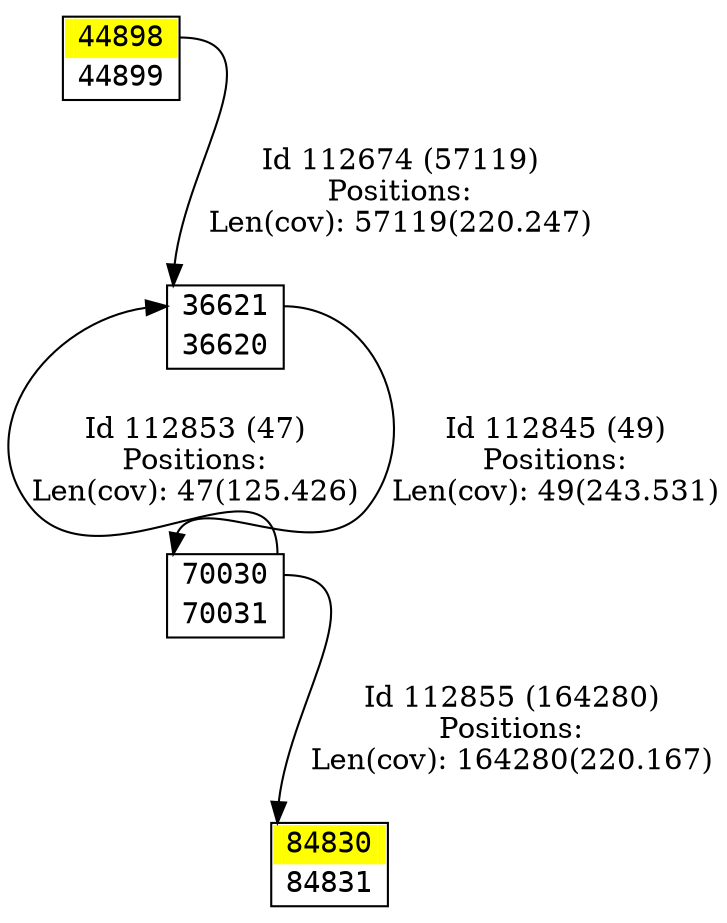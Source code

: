 digraph graph_picture {
node[fontname=<Courier> ,penwidth=<1.8> ,shape=<plaintext> ]
vertex_36620_36621[label=<<TABLE BORDER="1" CELLSPACING="0" >
<TR><TD BORDER="0" PORT = "port_36621_in" color="white" bgcolor="white" ></TD><TD BORDER="0" color="white" bgcolor="white" >36621</TD><TD BORDER="0" PORT = "port_36621_out" color="white" bgcolor="white" ></TD></TR>
<TR><TD BORDER="0" PORT = "port_36620_out" color="white" bgcolor="white" ></TD><TD BORDER="0" color="white" bgcolor="white" >36620</TD><TD BORDER="0" PORT = "port_36620_in" color="white" bgcolor="white" ></TD></TR>
</TABLE>> ,color=<black> ,URL=</vertex/36621.svg> ]
vertex_44898_44899[label=<<TABLE BORDER="1" CELLSPACING="0" >
<TR><TD BORDER="0" PORT = "port_44898_in" color="yellow" bgcolor="yellow" ></TD><TD BORDER="0" color="yellow" bgcolor="yellow" >44898</TD><TD BORDER="0" PORT = "port_44898_out" color="yellow" bgcolor="yellow" ></TD></TR>
<TR><TD BORDER="0" PORT = "port_44899_out" color="white" bgcolor="white" ></TD><TD BORDER="0" color="white" bgcolor="white" >44899</TD><TD BORDER="0" PORT = "port_44899_in" color="white" bgcolor="white" ></TD></TR>
</TABLE>> ,color=<black> ,URL=</vertex/44898.svg> ]
vertex_70030_70031[label=<<TABLE BORDER="1" CELLSPACING="0" >
<TR><TD BORDER="0" PORT = "port_70030_in" color="white" bgcolor="white" ></TD><TD BORDER="0" color="white" bgcolor="white" >70030</TD><TD BORDER="0" PORT = "port_70030_out" color="white" bgcolor="white" ></TD></TR>
<TR><TD BORDER="0" PORT = "port_70031_out" color="white" bgcolor="white" ></TD><TD BORDER="0" color="white" bgcolor="white" >70031</TD><TD BORDER="0" PORT = "port_70031_in" color="white" bgcolor="white" ></TD></TR>
</TABLE>> ,color=<black> ,URL=</vertex/70030.svg> ]
vertex_84830_84831[label=<<TABLE BORDER="1" CELLSPACING="0" >
<TR><TD BORDER="0" PORT = "port_84830_in" color="yellow" bgcolor="yellow" ></TD><TD BORDER="0" color="yellow" bgcolor="yellow" >84830</TD><TD BORDER="0" PORT = "port_84830_out" color="yellow" bgcolor="yellow" ></TD></TR>
<TR><TD BORDER="0" PORT = "port_84831_out" color="white" bgcolor="white" ></TD><TD BORDER="0" color="white" bgcolor="white" >84831</TD><TD BORDER="0" PORT = "port_84831_in" color="white" bgcolor="white" ></TD></TR>
</TABLE>> ,color=<black> ,URL=</vertex/84830.svg> ]
vertex_44898_44899:port_44898_out->vertex_36620_36621:port_36621_in[label="Id 112674 (57119)\nPositions:\nLen(cov): 57119(220.247)" ,color=<black> ]
vertex_36620_36621:port_36621_out->vertex_70030_70031:port_70030_in[label="Id 112845 (49)\nPositions:\nLen(cov): 49(243.531)" ,color=<black> ]
vertex_70030_70031:port_70030_out->vertex_36620_36621:port_36621_in[label="Id 112853 (47)\nPositions:\nLen(cov): 47(125.426)" ,color=<black> ]
vertex_70030_70031:port_70030_out->vertex_84830_84831:port_84830_in[label="Id 112855 (164280)\nPositions:\nLen(cov): 164280(220.167)" ,color=<black> ]
}
